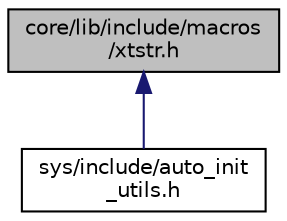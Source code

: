 digraph "core/lib/include/macros/xtstr.h"
{
 // LATEX_PDF_SIZE
  edge [fontname="Helvetica",fontsize="10",labelfontname="Helvetica",labelfontsize="10"];
  node [fontname="Helvetica",fontsize="10",shape=record];
  Node1 [label="core/lib/include/macros\l/xtstr.h",height=0.2,width=0.4,color="black", fillcolor="grey75", style="filled", fontcolor="black",tooltip="Macro to return string representation of x."];
  Node1 -> Node2 [dir="back",color="midnightblue",fontsize="10",style="solid",fontname="Helvetica"];
  Node2 [label="sys/include/auto_init\l_utils.h",height=0.2,width=0.4,color="black", fillcolor="white", style="filled",URL="$auto__init__utils_8h.html",tooltip="Auto-initialization utilities."];
}
